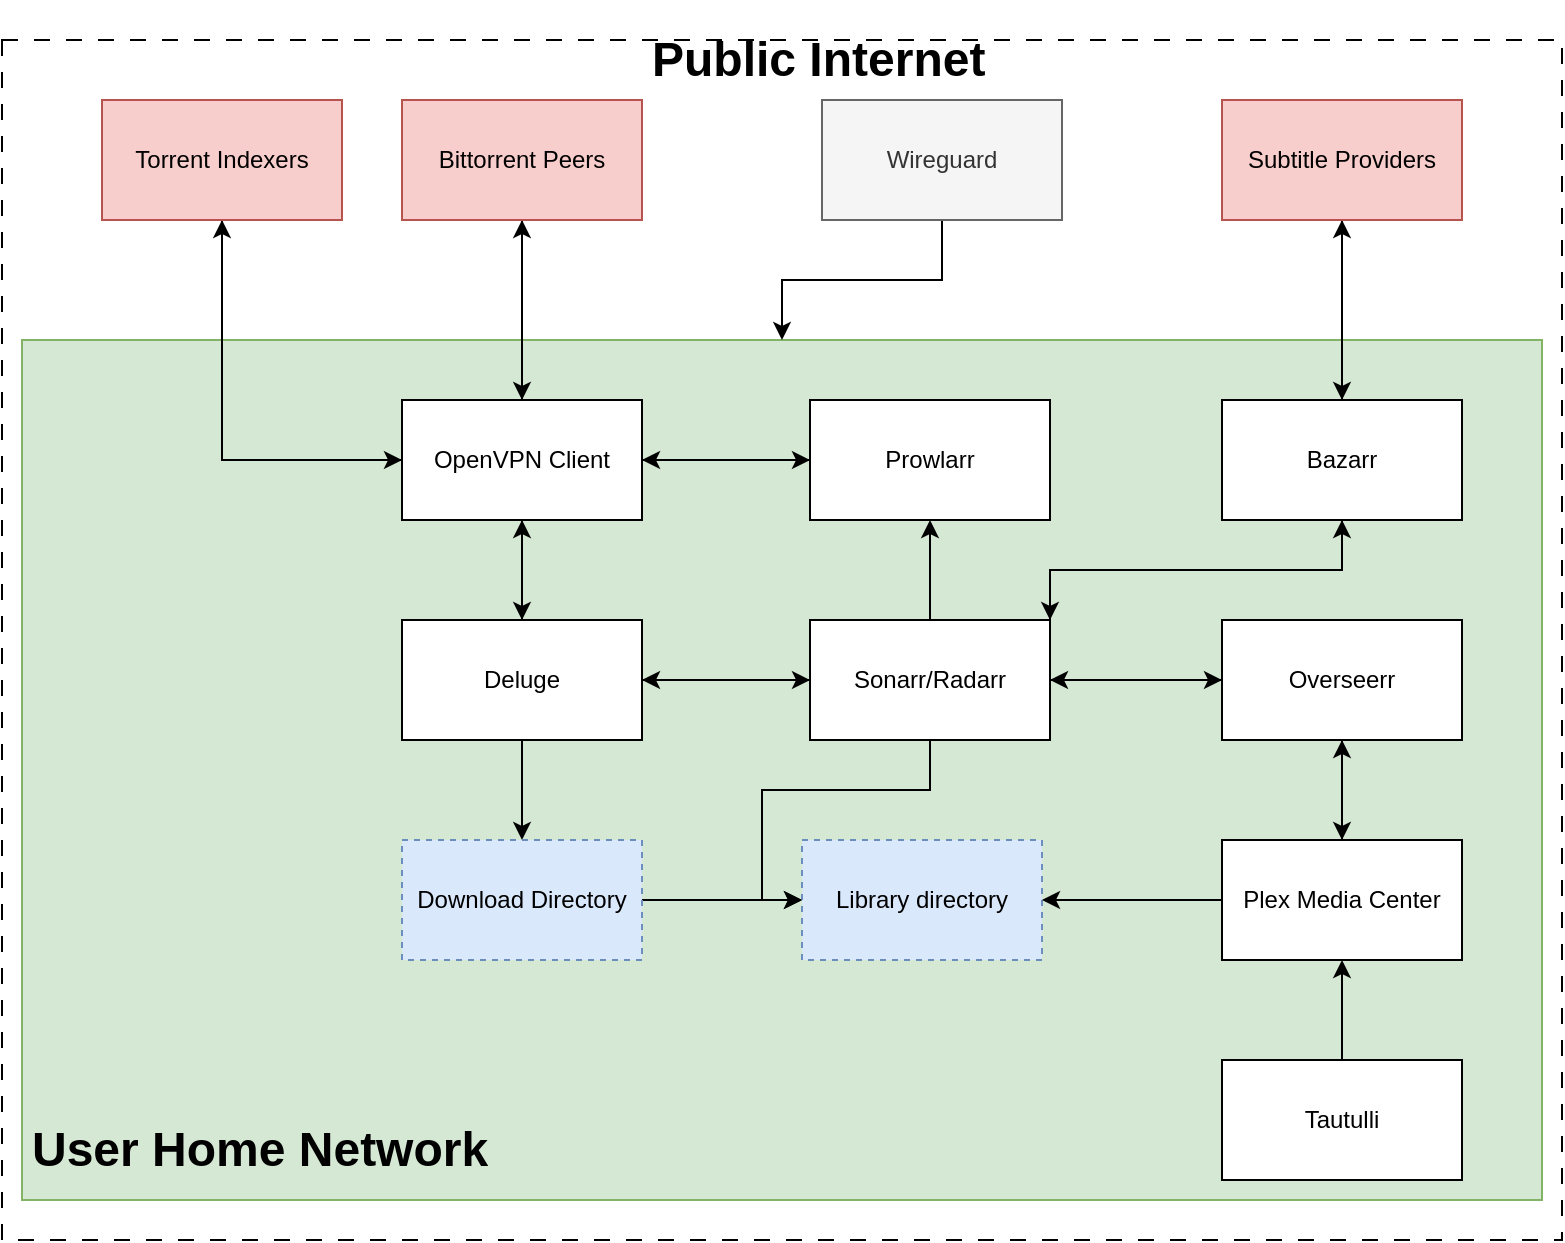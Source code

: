 <mxfile version="21.6.5" type="device">
  <diagram name="Página-1" id="dQLxuxd8yCNAliVXv1M2">
    <mxGraphModel dx="1434" dy="754" grid="1" gridSize="10" guides="1" tooltips="1" connect="1" arrows="1" fold="1" page="1" pageScale="1" pageWidth="827" pageHeight="1169" math="0" shadow="0">
      <root>
        <mxCell id="0" />
        <mxCell id="1" parent="0" />
        <mxCell id="_YTd6CJJFBm-zlTEKUg_-9" value="" style="rounded=0;whiteSpace=wrap;html=1;dashed=1;dashPattern=8 8;" vertex="1" parent="1">
          <mxGeometry x="10" y="30" width="780" height="600" as="geometry" />
        </mxCell>
        <mxCell id="_YTd6CJJFBm-zlTEKUg_-10" value="" style="rounded=0;whiteSpace=wrap;html=1;fillColor=#d5e8d4;strokeColor=#82b366;" vertex="1" parent="1">
          <mxGeometry x="20" y="180" width="760" height="430" as="geometry" />
        </mxCell>
        <mxCell id="_YTd6CJJFBm-zlTEKUg_-16" style="edgeStyle=orthogonalEdgeStyle;rounded=0;orthogonalLoop=1;jettySize=auto;html=1;exitX=0.5;exitY=1;exitDx=0;exitDy=0;entryX=0;entryY=0.5;entryDx=0;entryDy=0;" edge="1" parent="1" source="_YTd6CJJFBm-zlTEKUg_-2" target="_YTd6CJJFBm-zlTEKUg_-13">
          <mxGeometry relative="1" as="geometry" />
        </mxCell>
        <mxCell id="_YTd6CJJFBm-zlTEKUg_-7" value="&lt;h1&gt;User Home Network&lt;br&gt;&lt;/h1&gt;&lt;p&gt;&lt;br&gt;&lt;/p&gt;" style="text;html=1;strokeColor=none;fillColor=none;spacing=5;spacingTop=-20;whiteSpace=wrap;overflow=hidden;rounded=0;" vertex="1" parent="1">
          <mxGeometry x="20" y="565" width="300" height="40" as="geometry" />
        </mxCell>
        <mxCell id="_YTd6CJJFBm-zlTEKUg_-11" value="&lt;h1&gt;Public Internet&lt;br&gt;&lt;/h1&gt;&lt;p&gt;&lt;br&gt;&lt;/p&gt;" style="text;html=1;strokeColor=none;fillColor=none;spacing=5;spacingTop=-20;whiteSpace=wrap;overflow=hidden;rounded=0;" vertex="1" parent="1">
          <mxGeometry x="330" y="20" width="300" height="40" as="geometry" />
        </mxCell>
        <mxCell id="_YTd6CJJFBm-zlTEKUg_-14" style="edgeStyle=orthogonalEdgeStyle;rounded=0;orthogonalLoop=1;jettySize=auto;html=1;" edge="1" parent="1" source="_YTd6CJJFBm-zlTEKUg_-13" target="_YTd6CJJFBm-zlTEKUg_-2">
          <mxGeometry relative="1" as="geometry" />
        </mxCell>
        <mxCell id="_YTd6CJJFBm-zlTEKUg_-19" style="edgeStyle=orthogonalEdgeStyle;rounded=0;orthogonalLoop=1;jettySize=auto;html=1;exitX=1;exitY=0.5;exitDx=0;exitDy=0;" edge="1" parent="1" source="_YTd6CJJFBm-zlTEKUg_-13" target="_YTd6CJJFBm-zlTEKUg_-17">
          <mxGeometry relative="1" as="geometry" />
        </mxCell>
        <mxCell id="_YTd6CJJFBm-zlTEKUg_-22" style="edgeStyle=orthogonalEdgeStyle;rounded=0;orthogonalLoop=1;jettySize=auto;html=1;exitX=0.5;exitY=0;exitDx=0;exitDy=0;entryX=0.5;entryY=1;entryDx=0;entryDy=0;" edge="1" parent="1" source="_YTd6CJJFBm-zlTEKUg_-13" target="_YTd6CJJFBm-zlTEKUg_-20">
          <mxGeometry relative="1" as="geometry" />
        </mxCell>
        <mxCell id="_YTd6CJJFBm-zlTEKUg_-31" style="edgeStyle=orthogonalEdgeStyle;rounded=0;orthogonalLoop=1;jettySize=auto;html=1;exitX=0.5;exitY=1;exitDx=0;exitDy=0;" edge="1" parent="1" source="_YTd6CJJFBm-zlTEKUg_-13" target="_YTd6CJJFBm-zlTEKUg_-25">
          <mxGeometry relative="1" as="geometry" />
        </mxCell>
        <mxCell id="_YTd6CJJFBm-zlTEKUg_-13" value="&lt;div&gt;OpenVPN Client&lt;/div&gt;" style="rounded=0;whiteSpace=wrap;html=1;" vertex="1" parent="1">
          <mxGeometry x="210" y="210" width="120" height="60" as="geometry" />
        </mxCell>
        <mxCell id="_YTd6CJJFBm-zlTEKUg_-2" value="Torrent Indexers" style="rounded=0;whiteSpace=wrap;html=1;fillColor=#f8cecc;strokeColor=#b85450;" vertex="1" parent="1">
          <mxGeometry x="60" y="60" width="120" height="60" as="geometry" />
        </mxCell>
        <mxCell id="_YTd6CJJFBm-zlTEKUg_-18" style="edgeStyle=orthogonalEdgeStyle;rounded=0;orthogonalLoop=1;jettySize=auto;html=1;exitX=0;exitY=0.5;exitDx=0;exitDy=0;entryX=1;entryY=0.5;entryDx=0;entryDy=0;" edge="1" parent="1" source="_YTd6CJJFBm-zlTEKUg_-17" target="_YTd6CJJFBm-zlTEKUg_-13">
          <mxGeometry relative="1" as="geometry" />
        </mxCell>
        <mxCell id="_YTd6CJJFBm-zlTEKUg_-17" value="&lt;div&gt;Prowlarr&lt;/div&gt;" style="rounded=0;whiteSpace=wrap;html=1;" vertex="1" parent="1">
          <mxGeometry x="414" y="210" width="120" height="60" as="geometry" />
        </mxCell>
        <mxCell id="_YTd6CJJFBm-zlTEKUg_-21" style="edgeStyle=orthogonalEdgeStyle;rounded=0;orthogonalLoop=1;jettySize=auto;html=1;exitX=0.5;exitY=1;exitDx=0;exitDy=0;entryX=0.5;entryY=0;entryDx=0;entryDy=0;" edge="1" parent="1" source="_YTd6CJJFBm-zlTEKUg_-20" target="_YTd6CJJFBm-zlTEKUg_-13">
          <mxGeometry relative="1" as="geometry" />
        </mxCell>
        <mxCell id="_YTd6CJJFBm-zlTEKUg_-20" value="Bittorrent Peers" style="rounded=0;whiteSpace=wrap;html=1;fillColor=#f8cecc;strokeColor=#b85450;" vertex="1" parent="1">
          <mxGeometry x="210" y="60" width="120" height="60" as="geometry" />
        </mxCell>
        <mxCell id="_YTd6CJJFBm-zlTEKUg_-24" style="edgeStyle=orthogonalEdgeStyle;rounded=0;orthogonalLoop=1;jettySize=auto;html=1;exitX=0.5;exitY=0;exitDx=0;exitDy=0;entryX=0.5;entryY=1;entryDx=0;entryDy=0;" edge="1" parent="1" source="_YTd6CJJFBm-zlTEKUg_-23" target="_YTd6CJJFBm-zlTEKUg_-17">
          <mxGeometry relative="1" as="geometry" />
        </mxCell>
        <mxCell id="_YTd6CJJFBm-zlTEKUg_-27" style="edgeStyle=orthogonalEdgeStyle;rounded=0;orthogonalLoop=1;jettySize=auto;html=1;exitX=0;exitY=0.5;exitDx=0;exitDy=0;entryX=1;entryY=0.5;entryDx=0;entryDy=0;" edge="1" parent="1" source="_YTd6CJJFBm-zlTEKUg_-23" target="_YTd6CJJFBm-zlTEKUg_-25">
          <mxGeometry relative="1" as="geometry" />
        </mxCell>
        <mxCell id="_YTd6CJJFBm-zlTEKUg_-33" style="edgeStyle=orthogonalEdgeStyle;rounded=0;orthogonalLoop=1;jettySize=auto;html=1;exitX=1;exitY=0.5;exitDx=0;exitDy=0;entryX=0;entryY=0.5;entryDx=0;entryDy=0;" edge="1" parent="1" source="_YTd6CJJFBm-zlTEKUg_-23" target="_YTd6CJJFBm-zlTEKUg_-32">
          <mxGeometry relative="1" as="geometry" />
        </mxCell>
        <mxCell id="_YTd6CJJFBm-zlTEKUg_-38" style="edgeStyle=orthogonalEdgeStyle;rounded=0;orthogonalLoop=1;jettySize=auto;html=1;exitX=1;exitY=0;exitDx=0;exitDy=0;entryX=0.5;entryY=1;entryDx=0;entryDy=0;" edge="1" parent="1" source="_YTd6CJJFBm-zlTEKUg_-23" target="_YTd6CJJFBm-zlTEKUg_-36">
          <mxGeometry relative="1" as="geometry" />
        </mxCell>
        <mxCell id="_YTd6CJJFBm-zlTEKUg_-45" style="edgeStyle=orthogonalEdgeStyle;rounded=0;orthogonalLoop=1;jettySize=auto;html=1;exitX=0.5;exitY=1;exitDx=0;exitDy=0;entryX=0;entryY=0.5;entryDx=0;entryDy=0;" edge="1" parent="1" source="_YTd6CJJFBm-zlTEKUg_-23" target="_YTd6CJJFBm-zlTEKUg_-42">
          <mxGeometry relative="1" as="geometry" />
        </mxCell>
        <mxCell id="_YTd6CJJFBm-zlTEKUg_-23" value="&lt;div&gt;Sonarr/Radarr&lt;/div&gt;" style="rounded=0;whiteSpace=wrap;html=1;" vertex="1" parent="1">
          <mxGeometry x="414" y="320" width="120" height="60" as="geometry" />
        </mxCell>
        <mxCell id="_YTd6CJJFBm-zlTEKUg_-28" style="edgeStyle=orthogonalEdgeStyle;rounded=0;orthogonalLoop=1;jettySize=auto;html=1;exitX=1;exitY=0.5;exitDx=0;exitDy=0;entryX=0;entryY=0.5;entryDx=0;entryDy=0;" edge="1" parent="1" source="_YTd6CJJFBm-zlTEKUg_-25" target="_YTd6CJJFBm-zlTEKUg_-23">
          <mxGeometry relative="1" as="geometry" />
        </mxCell>
        <mxCell id="_YTd6CJJFBm-zlTEKUg_-29" style="edgeStyle=orthogonalEdgeStyle;rounded=0;orthogonalLoop=1;jettySize=auto;html=1;exitX=0.5;exitY=0;exitDx=0;exitDy=0;" edge="1" parent="1" source="_YTd6CJJFBm-zlTEKUg_-25" target="_YTd6CJJFBm-zlTEKUg_-13">
          <mxGeometry relative="1" as="geometry" />
        </mxCell>
        <mxCell id="_YTd6CJJFBm-zlTEKUg_-44" style="edgeStyle=orthogonalEdgeStyle;rounded=0;orthogonalLoop=1;jettySize=auto;html=1;exitX=0.5;exitY=1;exitDx=0;exitDy=0;entryX=0.5;entryY=0;entryDx=0;entryDy=0;" edge="1" parent="1" source="_YTd6CJJFBm-zlTEKUg_-25" target="_YTd6CJJFBm-zlTEKUg_-43">
          <mxGeometry relative="1" as="geometry" />
        </mxCell>
        <mxCell id="_YTd6CJJFBm-zlTEKUg_-25" value="&lt;div&gt;Deluge&lt;/div&gt;" style="rounded=0;whiteSpace=wrap;html=1;" vertex="1" parent="1">
          <mxGeometry x="210" y="320" width="120" height="60" as="geometry" />
        </mxCell>
        <mxCell id="_YTd6CJJFBm-zlTEKUg_-34" style="edgeStyle=orthogonalEdgeStyle;rounded=0;orthogonalLoop=1;jettySize=auto;html=1;exitX=0;exitY=0.5;exitDx=0;exitDy=0;entryX=1;entryY=0.5;entryDx=0;entryDy=0;" edge="1" parent="1" source="_YTd6CJJFBm-zlTEKUg_-32" target="_YTd6CJJFBm-zlTEKUg_-23">
          <mxGeometry relative="1" as="geometry" />
        </mxCell>
        <mxCell id="_YTd6CJJFBm-zlTEKUg_-49" style="edgeStyle=orthogonalEdgeStyle;rounded=0;orthogonalLoop=1;jettySize=auto;html=1;exitX=0.5;exitY=1;exitDx=0;exitDy=0;entryX=0.5;entryY=1;entryDx=0;entryDy=0;" edge="1" parent="1" source="_YTd6CJJFBm-zlTEKUg_-32" target="_YTd6CJJFBm-zlTEKUg_-32">
          <mxGeometry relative="1" as="geometry" />
        </mxCell>
        <mxCell id="_YTd6CJJFBm-zlTEKUg_-50" style="edgeStyle=orthogonalEdgeStyle;rounded=0;orthogonalLoop=1;jettySize=auto;html=1;exitX=0.5;exitY=1;exitDx=0;exitDy=0;entryX=0.5;entryY=0;entryDx=0;entryDy=0;" edge="1" parent="1" source="_YTd6CJJFBm-zlTEKUg_-32" target="_YTd6CJJFBm-zlTEKUg_-48">
          <mxGeometry relative="1" as="geometry" />
        </mxCell>
        <mxCell id="_YTd6CJJFBm-zlTEKUg_-32" value="&lt;div&gt;Overseerr&lt;/div&gt;" style="rounded=0;whiteSpace=wrap;html=1;" vertex="1" parent="1">
          <mxGeometry x="620" y="320" width="120" height="60" as="geometry" />
        </mxCell>
        <mxCell id="_YTd6CJJFBm-zlTEKUg_-37" style="edgeStyle=orthogonalEdgeStyle;rounded=0;orthogonalLoop=1;jettySize=auto;html=1;exitX=0.5;exitY=1;exitDx=0;exitDy=0;entryX=1;entryY=0;entryDx=0;entryDy=0;" edge="1" parent="1" source="_YTd6CJJFBm-zlTEKUg_-36" target="_YTd6CJJFBm-zlTEKUg_-23">
          <mxGeometry relative="1" as="geometry" />
        </mxCell>
        <mxCell id="_YTd6CJJFBm-zlTEKUg_-40" style="edgeStyle=orthogonalEdgeStyle;rounded=0;orthogonalLoop=1;jettySize=auto;html=1;exitX=0.5;exitY=0;exitDx=0;exitDy=0;entryX=0.5;entryY=1;entryDx=0;entryDy=0;" edge="1" parent="1" source="_YTd6CJJFBm-zlTEKUg_-36" target="_YTd6CJJFBm-zlTEKUg_-39">
          <mxGeometry relative="1" as="geometry" />
        </mxCell>
        <mxCell id="_YTd6CJJFBm-zlTEKUg_-36" value="Bazarr" style="rounded=0;whiteSpace=wrap;html=1;" vertex="1" parent="1">
          <mxGeometry x="620" y="210" width="120" height="60" as="geometry" />
        </mxCell>
        <mxCell id="_YTd6CJJFBm-zlTEKUg_-41" style="edgeStyle=orthogonalEdgeStyle;rounded=0;orthogonalLoop=1;jettySize=auto;html=1;exitX=0.5;exitY=1;exitDx=0;exitDy=0;entryX=0.5;entryY=0;entryDx=0;entryDy=0;" edge="1" parent="1" source="_YTd6CJJFBm-zlTEKUg_-39" target="_YTd6CJJFBm-zlTEKUg_-36">
          <mxGeometry relative="1" as="geometry" />
        </mxCell>
        <mxCell id="_YTd6CJJFBm-zlTEKUg_-39" value="Subtitle Providers" style="rounded=0;whiteSpace=wrap;html=1;fillColor=#f8cecc;strokeColor=#b85450;" vertex="1" parent="1">
          <mxGeometry x="620" y="60" width="120" height="60" as="geometry" />
        </mxCell>
        <mxCell id="_YTd6CJJFBm-zlTEKUg_-42" value="&lt;div&gt;Library directory&lt;/div&gt;" style="rounded=0;whiteSpace=wrap;html=1;dashed=1;fillColor=#dae8fc;strokeColor=#6c8ebf;" vertex="1" parent="1">
          <mxGeometry x="410" y="430" width="120" height="60" as="geometry" />
        </mxCell>
        <mxCell id="_YTd6CJJFBm-zlTEKUg_-46" style="edgeStyle=orthogonalEdgeStyle;rounded=0;orthogonalLoop=1;jettySize=auto;html=1;exitX=1;exitY=0.5;exitDx=0;exitDy=0;" edge="1" parent="1" source="_YTd6CJJFBm-zlTEKUg_-43">
          <mxGeometry relative="1" as="geometry">
            <mxPoint x="410" y="460" as="targetPoint" />
          </mxGeometry>
        </mxCell>
        <mxCell id="_YTd6CJJFBm-zlTEKUg_-43" value="&lt;div&gt;Download Directory&lt;/div&gt;" style="rounded=0;whiteSpace=wrap;html=1;dashed=1;fillColor=#dae8fc;strokeColor=#6c8ebf;" vertex="1" parent="1">
          <mxGeometry x="210" y="430" width="120" height="60" as="geometry" />
        </mxCell>
        <mxCell id="_YTd6CJJFBm-zlTEKUg_-51" style="edgeStyle=orthogonalEdgeStyle;rounded=0;orthogonalLoop=1;jettySize=auto;html=1;exitX=0.5;exitY=0;exitDx=0;exitDy=0;" edge="1" parent="1" source="_YTd6CJJFBm-zlTEKUg_-48" target="_YTd6CJJFBm-zlTEKUg_-32">
          <mxGeometry relative="1" as="geometry" />
        </mxCell>
        <mxCell id="_YTd6CJJFBm-zlTEKUg_-52" style="edgeStyle=orthogonalEdgeStyle;rounded=0;orthogonalLoop=1;jettySize=auto;html=1;exitX=0;exitY=0.5;exitDx=0;exitDy=0;entryX=1;entryY=0.5;entryDx=0;entryDy=0;" edge="1" parent="1" source="_YTd6CJJFBm-zlTEKUg_-48" target="_YTd6CJJFBm-zlTEKUg_-42">
          <mxGeometry relative="1" as="geometry" />
        </mxCell>
        <mxCell id="_YTd6CJJFBm-zlTEKUg_-48" value="&lt;div&gt;Plex Media Center&lt;br&gt;&lt;/div&gt;" style="rounded=0;whiteSpace=wrap;html=1;" vertex="1" parent="1">
          <mxGeometry x="620" y="430" width="120" height="60" as="geometry" />
        </mxCell>
        <mxCell id="_YTd6CJJFBm-zlTEKUg_-55" style="edgeStyle=orthogonalEdgeStyle;rounded=0;orthogonalLoop=1;jettySize=auto;html=1;exitX=0.5;exitY=0;exitDx=0;exitDy=0;entryX=0.5;entryY=1;entryDx=0;entryDy=0;" edge="1" parent="1" source="_YTd6CJJFBm-zlTEKUg_-53" target="_YTd6CJJFBm-zlTEKUg_-48">
          <mxGeometry relative="1" as="geometry" />
        </mxCell>
        <mxCell id="_YTd6CJJFBm-zlTEKUg_-53" value="Tautulli" style="rounded=0;whiteSpace=wrap;html=1;" vertex="1" parent="1">
          <mxGeometry x="620" y="540" width="120" height="60" as="geometry" />
        </mxCell>
        <mxCell id="_YTd6CJJFBm-zlTEKUg_-57" style="edgeStyle=orthogonalEdgeStyle;rounded=0;orthogonalLoop=1;jettySize=auto;html=1;exitX=0.5;exitY=1;exitDx=0;exitDy=0;entryX=0.5;entryY=0;entryDx=0;entryDy=0;" edge="1" parent="1" source="_YTd6CJJFBm-zlTEKUg_-56" target="_YTd6CJJFBm-zlTEKUg_-10">
          <mxGeometry relative="1" as="geometry" />
        </mxCell>
        <mxCell id="_YTd6CJJFBm-zlTEKUg_-56" value="&lt;div&gt;Wireguard&lt;/div&gt;" style="rounded=0;whiteSpace=wrap;html=1;fillColor=#f5f5f5;strokeColor=#666666;fontColor=#333333;" vertex="1" parent="1">
          <mxGeometry x="420" y="60" width="120" height="60" as="geometry" />
        </mxCell>
      </root>
    </mxGraphModel>
  </diagram>
</mxfile>
